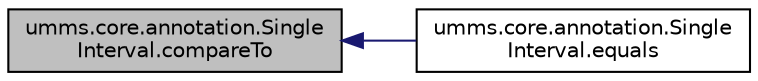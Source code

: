 digraph "umms.core.annotation.SingleInterval.compareTo"
{
  edge [fontname="Helvetica",fontsize="10",labelfontname="Helvetica",labelfontsize="10"];
  node [fontname="Helvetica",fontsize="10",shape=record];
  rankdir="LR";
  Node1 [label="umms.core.annotation.Single\lInterval.compareTo",height=0.2,width=0.4,color="black", fillcolor="grey75", style="filled" fontcolor="black"];
  Node1 -> Node2 [dir="back",color="midnightblue",fontsize="10",style="solid"];
  Node2 [label="umms.core.annotation.Single\lInterval.equals",height=0.2,width=0.4,color="black", fillcolor="white", style="filled",URL="$classumms_1_1core_1_1annotation_1_1_single_interval.html#a38841887f454c200862148f6003b0a9a"];
}

